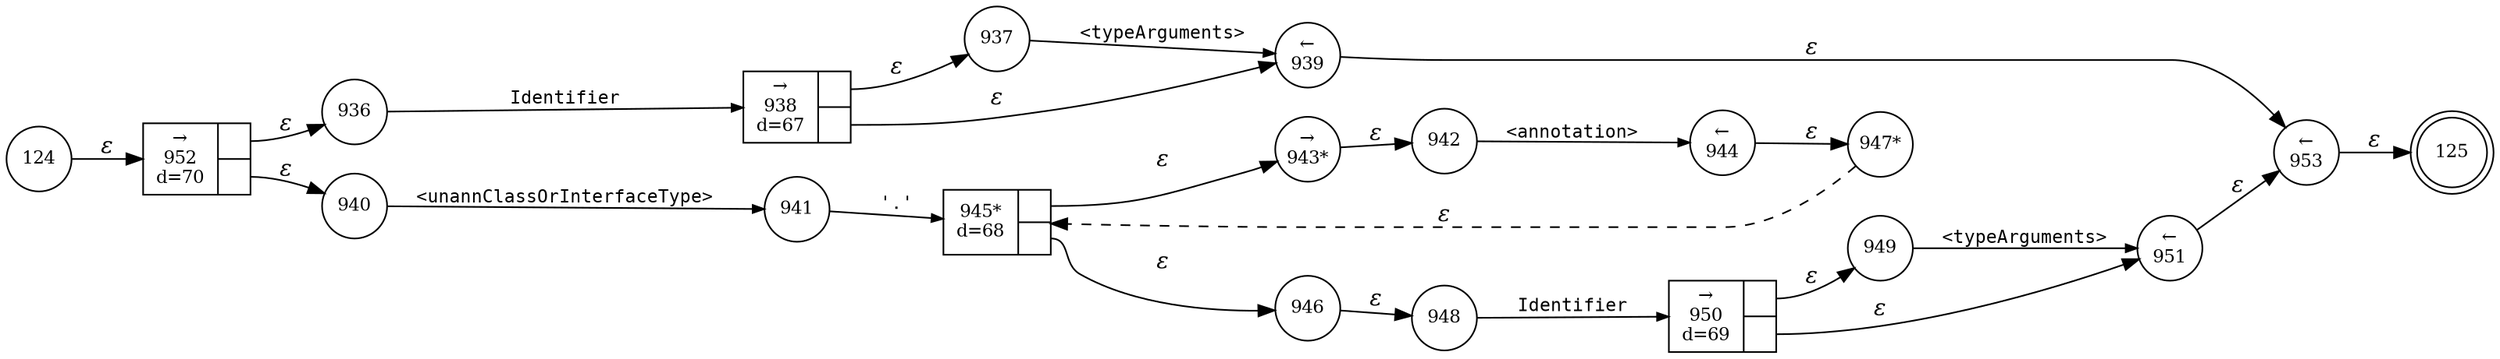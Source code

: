 digraph ATN {
rankdir=LR;
s125[fontsize=11, label="125", shape=doublecircle, fixedsize=true, width=.6];
s936[fontsize=11,label="936", shape=circle, fixedsize=true, width=.55, peripheries=1];
s937[fontsize=11,label="937", shape=circle, fixedsize=true, width=.55, peripheries=1];
s938[fontsize=11,label="{&rarr;\n938\nd=67|{<p0>|<p1>}}", shape=record, fixedsize=false, peripheries=1];
s939[fontsize=11,label="&larr;\n939", shape=circle, fixedsize=true, width=.55, peripheries=1];
s940[fontsize=11,label="940", shape=circle, fixedsize=true, width=.55, peripheries=1];
s941[fontsize=11,label="941", shape=circle, fixedsize=true, width=.55, peripheries=1];
s942[fontsize=11,label="942", shape=circle, fixedsize=true, width=.55, peripheries=1];
s943[fontsize=11,label="&rarr;\n943*", shape=circle, fixedsize=true, width=.55, peripheries=1];
s944[fontsize=11,label="&larr;\n944", shape=circle, fixedsize=true, width=.55, peripheries=1];
s945[fontsize=11,label="{945*\nd=68|{<p0>|<p1>}}", shape=record, fixedsize=false, peripheries=1];
s946[fontsize=11,label="946", shape=circle, fixedsize=true, width=.55, peripheries=1];
s947[fontsize=11,label="947*", shape=circle, fixedsize=true, width=.55, peripheries=1];
s948[fontsize=11,label="948", shape=circle, fixedsize=true, width=.55, peripheries=1];
s949[fontsize=11,label="949", shape=circle, fixedsize=true, width=.55, peripheries=1];
s950[fontsize=11,label="{&rarr;\n950\nd=69|{<p0>|<p1>}}", shape=record, fixedsize=false, peripheries=1];
s951[fontsize=11,label="&larr;\n951", shape=circle, fixedsize=true, width=.55, peripheries=1];
s952[fontsize=11,label="{&rarr;\n952\nd=70|{<p0>|<p1>}}", shape=record, fixedsize=false, peripheries=1];
s953[fontsize=11,label="&larr;\n953", shape=circle, fixedsize=true, width=.55, peripheries=1];
s124[fontsize=11,label="124", shape=circle, fixedsize=true, width=.55, peripheries=1];
s124 -> s952 [fontname="Times-Italic", label="&epsilon;"];
s952:p0 -> s936 [fontname="Times-Italic", label="&epsilon;"];
s952:p1 -> s940 [fontname="Times-Italic", label="&epsilon;"];
s936 -> s938 [fontsize=11, fontname="Courier", arrowsize=.7, label = "Identifier", arrowhead = normal];
s940 -> s941 [fontsize=11, fontname="Courier", arrowsize=.7, label = "<unannClassOrInterfaceType>", arrowhead = normal];
s938:p0 -> s937 [fontname="Times-Italic", label="&epsilon;"];
s938:p1 -> s939 [fontname="Times-Italic", label="&epsilon;"];
s941 -> s945 [fontsize=11, fontname="Courier", arrowsize=.7, label = "'.'", arrowhead = normal];
s937 -> s939 [fontsize=11, fontname="Courier", arrowsize=.7, label = "<typeArguments>", arrowhead = normal];
s939 -> s953 [fontname="Times-Italic", label="&epsilon;"];
s945:p0 -> s943 [fontname="Times-Italic", label="&epsilon;"];
s945:p1 -> s946 [fontname="Times-Italic", label="&epsilon;"];
s953 -> s125 [fontname="Times-Italic", label="&epsilon;"];
s943 -> s942 [fontname="Times-Italic", label="&epsilon;"];
s946 -> s948 [fontname="Times-Italic", label="&epsilon;"];
s942 -> s944 [fontsize=11, fontname="Courier", arrowsize=.7, label = "<annotation>", arrowhead = normal];
s948 -> s950 [fontsize=11, fontname="Courier", arrowsize=.7, label = "Identifier", arrowhead = normal];
s944 -> s947 [fontname="Times-Italic", label="&epsilon;"];
s950:p0 -> s949 [fontname="Times-Italic", label="&epsilon;"];
s950:p1 -> s951 [fontname="Times-Italic", label="&epsilon;"];
s947 -> s945 [fontname="Times-Italic", label="&epsilon;", style="dashed"];
s949 -> s951 [fontsize=11, fontname="Courier", arrowsize=.7, label = "<typeArguments>", arrowhead = normal];
s951 -> s953 [fontname="Times-Italic", label="&epsilon;"];
}